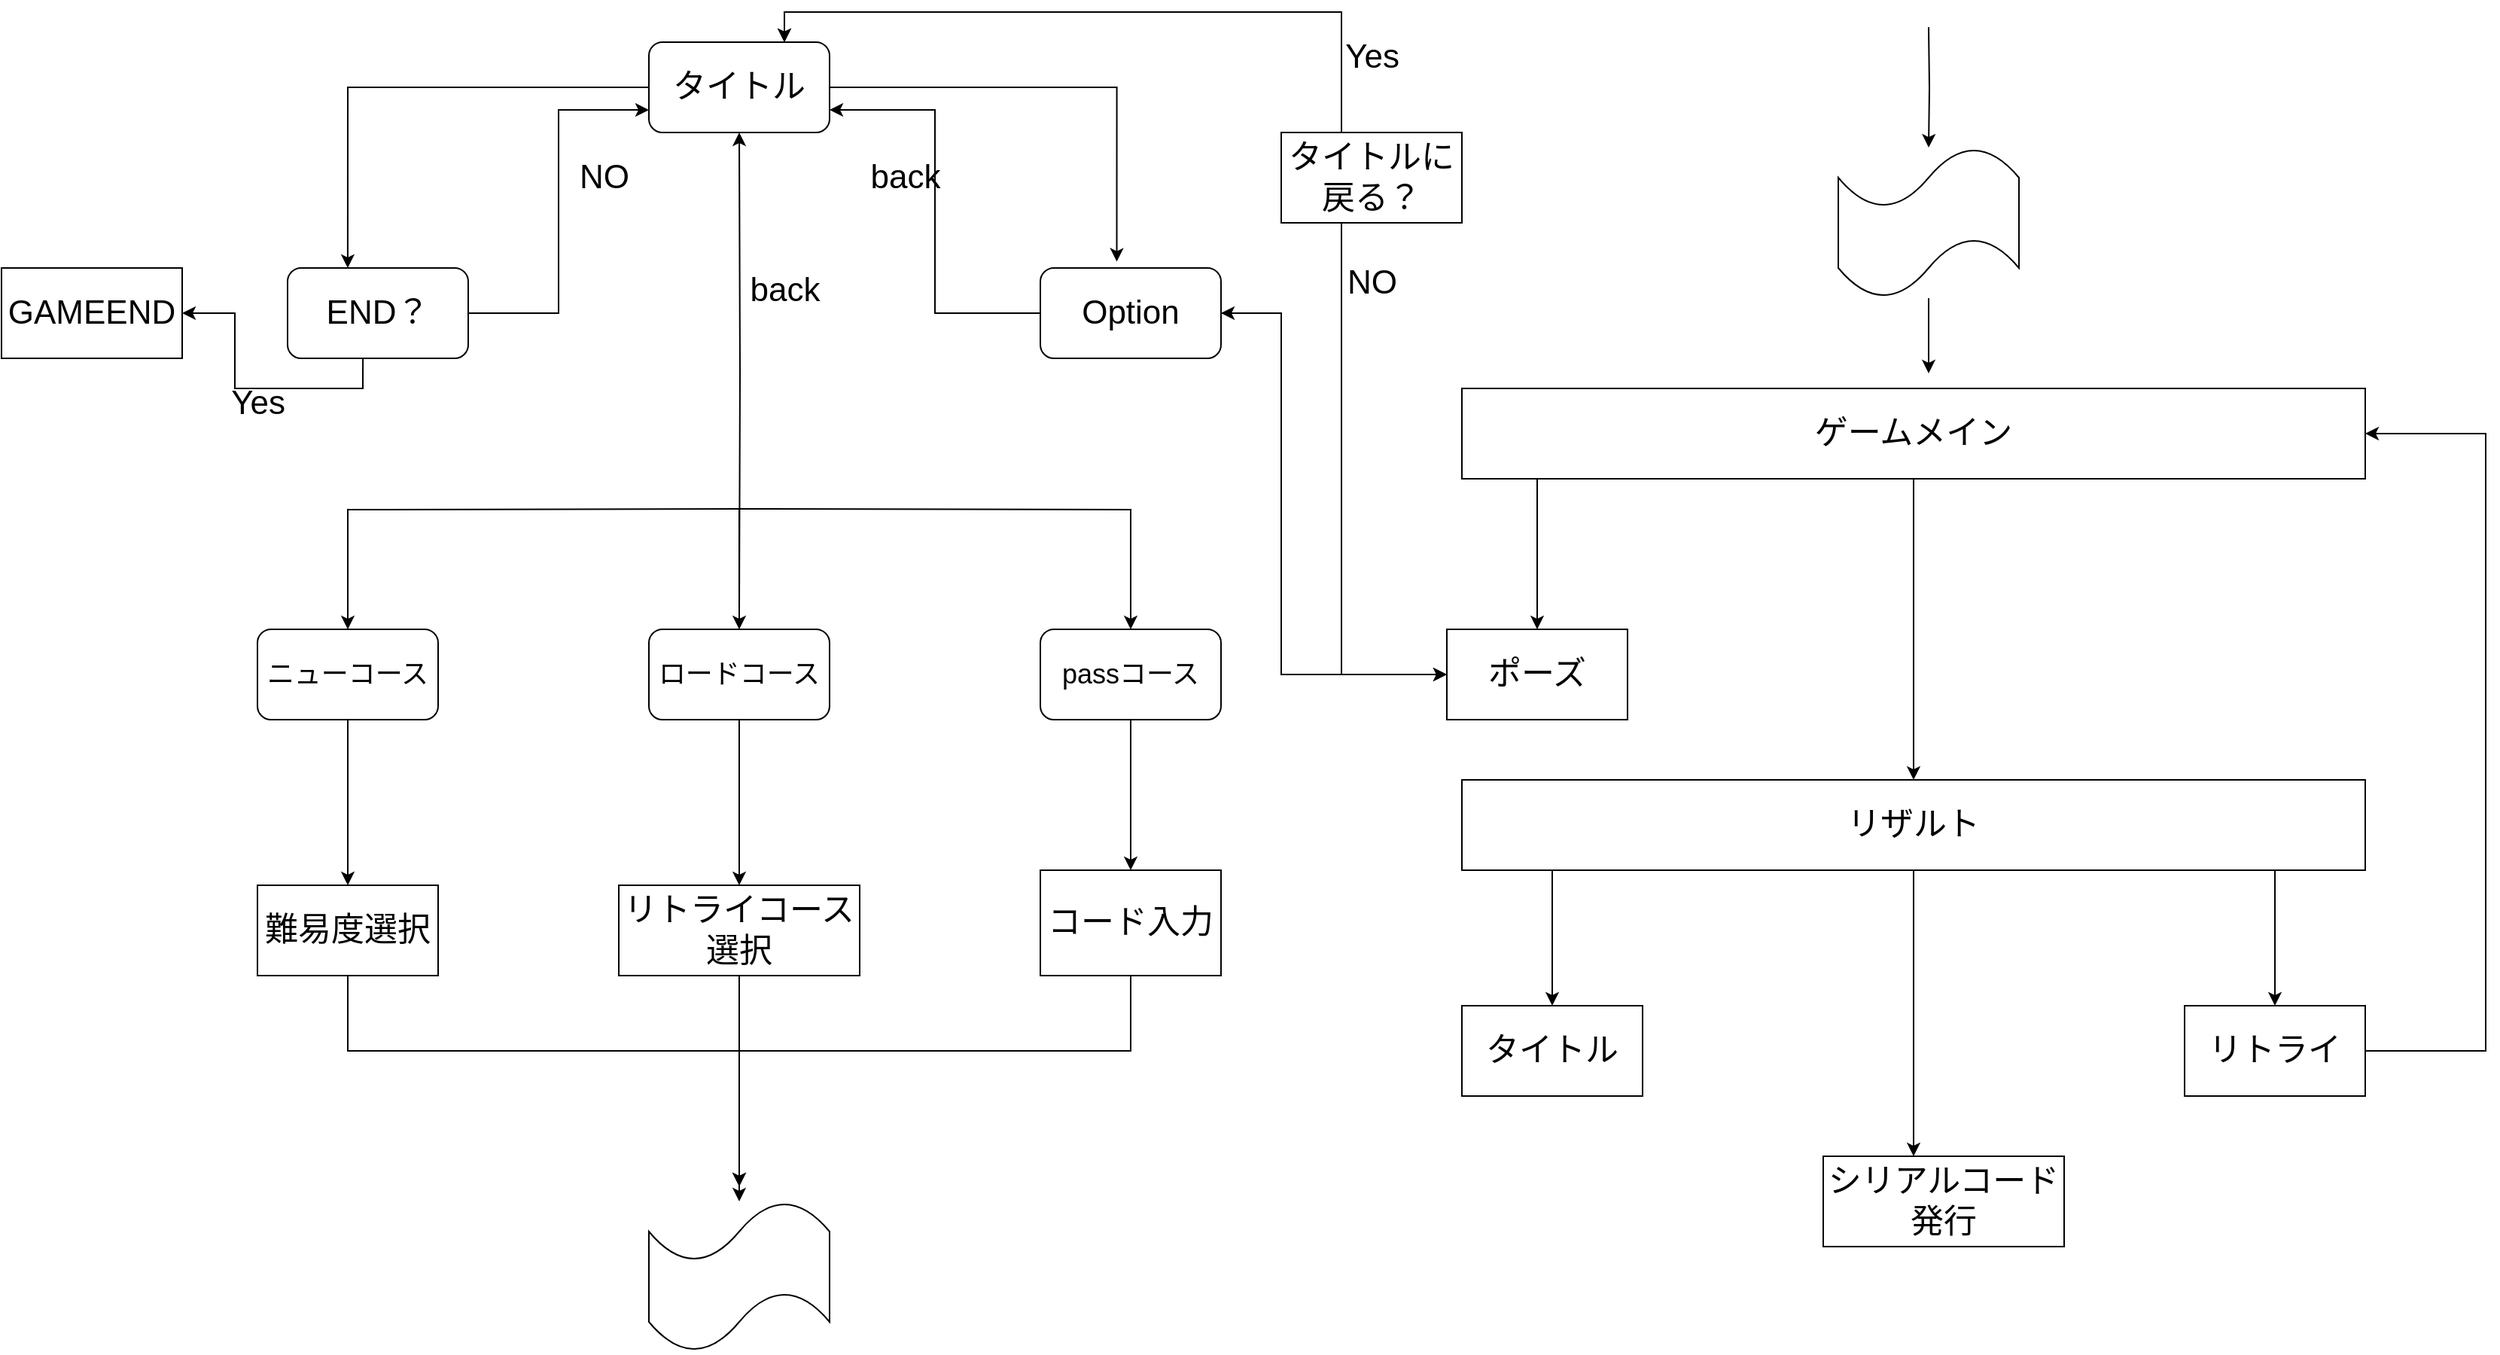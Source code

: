 <mxfile version="13.6.0" type="github"><diagram id="jHv_vWmr7AsyQHsrVbq3" name="Page-1"><mxGraphModel dx="2903" dy="1160" grid="1" gridSize="10" guides="1" tooltips="1" connect="1" arrows="1" fold="1" page="1" pageScale="1" pageWidth="827" pageHeight="1169" math="0" shadow="0"><root><mxCell id="0"/><mxCell id="1" parent="0"/><mxCell id="XDTd-svKOCsBNQl0OQMB-10" style="edgeStyle=orthogonalEdgeStyle;rounded=0;orthogonalLoop=1;jettySize=auto;html=1;entryX=0.423;entryY=-0.07;entryDx=0;entryDy=0;entryPerimeter=0;fontFamily=Helvetica;fontSize=22;" edge="1" parent="1" source="XDTd-svKOCsBNQl0OQMB-1" target="XDTd-svKOCsBNQl0OQMB-5"><mxGeometry relative="1" as="geometry"/></mxCell><mxCell id="XDTd-svKOCsBNQl0OQMB-11" style="edgeStyle=orthogonalEdgeStyle;rounded=0;orthogonalLoop=1;jettySize=auto;html=1;entryX=0.333;entryY=0;entryDx=0;entryDy=0;entryPerimeter=0;fontFamily=Helvetica;fontSize=22;" edge="1" parent="1" source="XDTd-svKOCsBNQl0OQMB-1" target="XDTd-svKOCsBNQl0OQMB-6"><mxGeometry relative="1" as="geometry"/></mxCell><mxCell id="XDTd-svKOCsBNQl0OQMB-24" style="edgeStyle=orthogonalEdgeStyle;rounded=0;orthogonalLoop=1;jettySize=auto;html=1;fontFamily=Helvetica;fontSize=22;" edge="1" parent="1" target="XDTd-svKOCsBNQl0OQMB-1"><mxGeometry relative="1" as="geometry"><mxPoint x="400" y="410" as="sourcePoint"/></mxGeometry></mxCell><mxCell id="XDTd-svKOCsBNQl0OQMB-1" value="タイトル" style="rounded=1;whiteSpace=wrap;html=1;fontFamily=Helvetica;fontSize=22;" vertex="1" parent="1"><mxGeometry x="340" y="30" width="120" height="60" as="geometry"/></mxCell><mxCell id="XDTd-svKOCsBNQl0OQMB-17" style="edgeStyle=orthogonalEdgeStyle;rounded=0;orthogonalLoop=1;jettySize=auto;html=1;fontFamily=Helvetica;fontSize=22;" edge="1" parent="1" target="XDTd-svKOCsBNQl0OQMB-8"><mxGeometry relative="1" as="geometry"><mxPoint x="400" y="340" as="sourcePoint"/></mxGeometry></mxCell><mxCell id="XDTd-svKOCsBNQl0OQMB-18" style="edgeStyle=orthogonalEdgeStyle;rounded=0;orthogonalLoop=1;jettySize=auto;html=1;fontFamily=Helvetica;fontSize=22;" edge="1" parent="1" target="XDTd-svKOCsBNQl0OQMB-7"><mxGeometry relative="1" as="geometry"><mxPoint x="400" y="340" as="sourcePoint"/><Array as="points"><mxPoint x="400" y="390"/><mxPoint x="400" y="390"/></Array></mxGeometry></mxCell><mxCell id="XDTd-svKOCsBNQl0OQMB-19" style="edgeStyle=orthogonalEdgeStyle;rounded=0;orthogonalLoop=1;jettySize=auto;html=1;fontFamily=Helvetica;fontSize=22;" edge="1" parent="1" target="XDTd-svKOCsBNQl0OQMB-4"><mxGeometry relative="1" as="geometry"><mxPoint x="400" y="340" as="sourcePoint"/></mxGeometry></mxCell><mxCell id="XDTd-svKOCsBNQl0OQMB-37" style="edgeStyle=orthogonalEdgeStyle;rounded=0;orthogonalLoop=1;jettySize=auto;html=1;fontFamily=Helvetica;fontSize=22;" edge="1" parent="1" source="XDTd-svKOCsBNQl0OQMB-4" target="XDTd-svKOCsBNQl0OQMB-35"><mxGeometry relative="1" as="geometry"/></mxCell><mxCell id="XDTd-svKOCsBNQl0OQMB-4" value="&lt;font style=&quot;font-size: 18px&quot;&gt;passコース&lt;/font&gt;" style="rounded=1;whiteSpace=wrap;html=1;" vertex="1" parent="1"><mxGeometry x="600" y="420" width="120" height="60" as="geometry"/></mxCell><mxCell id="XDTd-svKOCsBNQl0OQMB-14" style="edgeStyle=orthogonalEdgeStyle;rounded=0;orthogonalLoop=1;jettySize=auto;html=1;entryX=1;entryY=0.75;entryDx=0;entryDy=0;fontFamily=Helvetica;fontSize=22;" edge="1" parent="1" source="XDTd-svKOCsBNQl0OQMB-5" target="XDTd-svKOCsBNQl0OQMB-1"><mxGeometry relative="1" as="geometry"/></mxCell><mxCell id="XDTd-svKOCsBNQl0OQMB-53" style="edgeStyle=orthogonalEdgeStyle;rounded=0;orthogonalLoop=1;jettySize=auto;html=1;fontFamily=Helvetica;fontSize=22;" edge="1" parent="1" source="XDTd-svKOCsBNQl0OQMB-5" target="XDTd-svKOCsBNQl0OQMB-50"><mxGeometry relative="1" as="geometry"><Array as="points"><mxPoint x="760" y="210"/><mxPoint x="760" y="450"/></Array></mxGeometry></mxCell><mxCell id="XDTd-svKOCsBNQl0OQMB-5" value="&lt;font style=&quot;font-size: 22px&quot;&gt;Option&lt;/font&gt;" style="rounded=1;whiteSpace=wrap;html=1;" vertex="1" parent="1"><mxGeometry x="600" y="180" width="120" height="60" as="geometry"/></mxCell><mxCell id="XDTd-svKOCsBNQl0OQMB-16" style="edgeStyle=orthogonalEdgeStyle;rounded=0;orthogonalLoop=1;jettySize=auto;html=1;entryX=0;entryY=0.75;entryDx=0;entryDy=0;fontFamily=Helvetica;fontSize=22;" edge="1" parent="1" source="XDTd-svKOCsBNQl0OQMB-6" target="XDTd-svKOCsBNQl0OQMB-1"><mxGeometry relative="1" as="geometry"/></mxCell><mxCell id="XDTd-svKOCsBNQl0OQMB-63" style="edgeStyle=orthogonalEdgeStyle;rounded=0;orthogonalLoop=1;jettySize=auto;html=1;fontFamily=Helvetica;fontSize=22;entryX=1;entryY=0.5;entryDx=0;entryDy=0;exitX=0.417;exitY=1;exitDx=0;exitDy=0;exitPerimeter=0;" edge="1" parent="1" source="XDTd-svKOCsBNQl0OQMB-6" target="XDTd-svKOCsBNQl0OQMB-64"><mxGeometry relative="1" as="geometry"><mxPoint x="60" y="270" as="targetPoint"/></mxGeometry></mxCell><mxCell id="XDTd-svKOCsBNQl0OQMB-6" value="&lt;font style=&quot;font-size: 22px&quot;&gt;END？&lt;/font&gt;" style="rounded=1;whiteSpace=wrap;html=1;" vertex="1" parent="1"><mxGeometry x="100" y="180" width="120" height="60" as="geometry"/></mxCell><mxCell id="XDTd-svKOCsBNQl0OQMB-36" style="edgeStyle=orthogonalEdgeStyle;rounded=0;orthogonalLoop=1;jettySize=auto;html=1;fontFamily=Helvetica;fontSize=22;" edge="1" parent="1" source="XDTd-svKOCsBNQl0OQMB-7" target="XDTd-svKOCsBNQl0OQMB-34"><mxGeometry relative="1" as="geometry"/></mxCell><mxCell id="XDTd-svKOCsBNQl0OQMB-7" value="&lt;font style=&quot;font-size: 18px&quot;&gt;ロードコース&lt;/font&gt;" style="rounded=1;whiteSpace=wrap;html=1;" vertex="1" parent="1"><mxGeometry x="340" y="420" width="120" height="60" as="geometry"/></mxCell><mxCell id="XDTd-svKOCsBNQl0OQMB-29" style="edgeStyle=orthogonalEdgeStyle;rounded=0;orthogonalLoop=1;jettySize=auto;html=1;fontFamily=Helvetica;fontSize=22;" edge="1" parent="1" source="XDTd-svKOCsBNQl0OQMB-8" target="XDTd-svKOCsBNQl0OQMB-33"><mxGeometry relative="1" as="geometry"><mxPoint x="140" y="550" as="targetPoint"/></mxGeometry></mxCell><mxCell id="XDTd-svKOCsBNQl0OQMB-8" value="&lt;font style=&quot;font-size: 18px&quot;&gt;ニューコース&lt;/font&gt;" style="rounded=1;whiteSpace=wrap;html=1;" vertex="1" parent="1"><mxGeometry x="80" y="420" width="120" height="60" as="geometry"/></mxCell><mxCell id="XDTd-svKOCsBNQl0OQMB-21" value="back" style="text;html=1;align=center;verticalAlign=middle;resizable=0;points=[];autosize=1;fontSize=22;fontFamily=Helvetica;" vertex="1" parent="1"><mxGeometry x="480" y="105" width="60" height="30" as="geometry"/></mxCell><mxCell id="XDTd-svKOCsBNQl0OQMB-22" value="NO" style="text;html=1;align=center;verticalAlign=middle;resizable=0;points=[];autosize=1;fontSize=22;fontFamily=Helvetica;" vertex="1" parent="1"><mxGeometry x="285" y="105" width="50" height="30" as="geometry"/></mxCell><mxCell id="XDTd-svKOCsBNQl0OQMB-26" value="back" style="text;html=1;align=center;verticalAlign=middle;resizable=0;points=[];autosize=1;fontSize=22;fontFamily=Helvetica;" vertex="1" parent="1"><mxGeometry x="400" y="180" width="60" height="30" as="geometry"/></mxCell><mxCell id="XDTd-svKOCsBNQl0OQMB-41" style="edgeStyle=orthogonalEdgeStyle;rounded=0;orthogonalLoop=1;jettySize=auto;html=1;fontFamily=Helvetica;fontSize=22;" edge="1" parent="1" source="XDTd-svKOCsBNQl0OQMB-33"><mxGeometry relative="1" as="geometry"><mxPoint x="400" y="790.0" as="targetPoint"/><Array as="points"><mxPoint x="140" y="700"/><mxPoint x="400" y="700"/></Array></mxGeometry></mxCell><mxCell id="XDTd-svKOCsBNQl0OQMB-33" value="難易度選択" style="rounded=0;whiteSpace=wrap;html=1;fontFamily=Helvetica;fontSize=22;" vertex="1" parent="1"><mxGeometry x="80" y="590" width="120" height="60" as="geometry"/></mxCell><mxCell id="XDTd-svKOCsBNQl0OQMB-40" style="edgeStyle=orthogonalEdgeStyle;rounded=0;orthogonalLoop=1;jettySize=auto;html=1;entryX=0.5;entryY=0;entryDx=0;entryDy=0;fontFamily=Helvetica;fontSize=22;" edge="1" parent="1" source="XDTd-svKOCsBNQl0OQMB-34"><mxGeometry relative="1" as="geometry"><mxPoint x="400" y="790.0" as="targetPoint"/></mxGeometry></mxCell><mxCell id="XDTd-svKOCsBNQl0OQMB-34" value="リトライコース選択" style="rounded=0;whiteSpace=wrap;html=1;fontFamily=Helvetica;fontSize=22;" vertex="1" parent="1"><mxGeometry x="320" y="590" width="160" height="60" as="geometry"/></mxCell><mxCell id="XDTd-svKOCsBNQl0OQMB-39" style="edgeStyle=orthogonalEdgeStyle;rounded=0;orthogonalLoop=1;jettySize=auto;html=1;fontFamily=Helvetica;fontSize=22;" edge="1" parent="1" source="XDTd-svKOCsBNQl0OQMB-35" target="XDTd-svKOCsBNQl0OQMB-43"><mxGeometry relative="1" as="geometry"><mxPoint x="400" y="790.0" as="targetPoint"/><Array as="points"><mxPoint x="660" y="700"/><mxPoint x="400" y="700"/></Array></mxGeometry></mxCell><mxCell id="XDTd-svKOCsBNQl0OQMB-35" value="コード入力" style="rounded=0;whiteSpace=wrap;html=1;fontFamily=Helvetica;fontSize=22;" vertex="1" parent="1"><mxGeometry x="600" y="580" width="120" height="70" as="geometry"/></mxCell><mxCell id="XDTd-svKOCsBNQl0OQMB-43" value="" style="shape=tape;whiteSpace=wrap;html=1;fontFamily=Helvetica;fontSize=22;" vertex="1" parent="1"><mxGeometry x="340" y="800" width="120" height="100" as="geometry"/></mxCell><mxCell id="XDTd-svKOCsBNQl0OQMB-46" style="edgeStyle=orthogonalEdgeStyle;rounded=0;orthogonalLoop=1;jettySize=auto;html=1;fontFamily=Helvetica;fontSize=22;" edge="1" parent="1" target="XDTd-svKOCsBNQl0OQMB-45"><mxGeometry relative="1" as="geometry"><mxPoint x="1190" y="20.0" as="sourcePoint"/></mxGeometry></mxCell><mxCell id="XDTd-svKOCsBNQl0OQMB-71" style="edgeStyle=orthogonalEdgeStyle;rounded=0;orthogonalLoop=1;jettySize=auto;html=1;fontFamily=Helvetica;fontSize=22;" edge="1" parent="1" source="XDTd-svKOCsBNQl0OQMB-45"><mxGeometry relative="1" as="geometry"><mxPoint x="1190" y="250" as="targetPoint"/></mxGeometry></mxCell><mxCell id="XDTd-svKOCsBNQl0OQMB-45" value="" style="shape=tape;whiteSpace=wrap;html=1;fontFamily=Helvetica;fontSize=22;" vertex="1" parent="1"><mxGeometry x="1130" y="100" width="120" height="100" as="geometry"/></mxCell><mxCell id="XDTd-svKOCsBNQl0OQMB-52" style="edgeStyle=orthogonalEdgeStyle;rounded=0;orthogonalLoop=1;jettySize=auto;html=1;entryX=0.5;entryY=0;entryDx=0;entryDy=0;fontFamily=Helvetica;fontSize=22;" edge="1" parent="1" source="XDTd-svKOCsBNQl0OQMB-48" target="XDTd-svKOCsBNQl0OQMB-50"><mxGeometry relative="1" as="geometry"><Array as="points"><mxPoint x="930" y="370"/><mxPoint x="930" y="370"/></Array></mxGeometry></mxCell><mxCell id="XDTd-svKOCsBNQl0OQMB-68" style="edgeStyle=orthogonalEdgeStyle;rounded=0;orthogonalLoop=1;jettySize=auto;html=1;entryX=0.5;entryY=0;entryDx=0;entryDy=0;fontFamily=Helvetica;fontSize=22;" edge="1" parent="1" source="XDTd-svKOCsBNQl0OQMB-48" target="XDTd-svKOCsBNQl0OQMB-66"><mxGeometry relative="1" as="geometry"/></mxCell><mxCell id="XDTd-svKOCsBNQl0OQMB-48" value="ゲームメイン" style="rounded=0;whiteSpace=wrap;html=1;fontFamily=Helvetica;fontSize=22;" vertex="1" parent="1"><mxGeometry x="880" y="260" width="600" height="60" as="geometry"/></mxCell><mxCell id="XDTd-svKOCsBNQl0OQMB-56" style="edgeStyle=orthogonalEdgeStyle;rounded=0;orthogonalLoop=1;jettySize=auto;html=1;entryX=0.75;entryY=0;entryDx=0;entryDy=0;fontFamily=Helvetica;fontSize=22;" edge="1" parent="1" source="XDTd-svKOCsBNQl0OQMB-50" target="XDTd-svKOCsBNQl0OQMB-1"><mxGeometry relative="1" as="geometry"><Array as="points"><mxPoint x="800" y="450"/><mxPoint x="800" y="10"/><mxPoint x="430" y="10"/></Array></mxGeometry></mxCell><mxCell id="XDTd-svKOCsBNQl0OQMB-50" value="ポーズ" style="rounded=0;whiteSpace=wrap;html=1;fontFamily=Helvetica;fontSize=22;" vertex="1" parent="1"><mxGeometry x="870" y="420" width="120" height="60" as="geometry"/></mxCell><mxCell id="XDTd-svKOCsBNQl0OQMB-54" style="edgeStyle=orthogonalEdgeStyle;rounded=0;orthogonalLoop=1;jettySize=auto;html=1;fontFamily=Helvetica;fontSize=22;" edge="1" parent="1"><mxGeometry relative="1" as="geometry"><mxPoint x="870" y="450.0" as="sourcePoint"/><mxPoint x="720" y="210.0" as="targetPoint"/><Array as="points"><mxPoint x="760" y="450"/><mxPoint x="760" y="210"/></Array></mxGeometry></mxCell><mxCell id="XDTd-svKOCsBNQl0OQMB-57" style="edgeStyle=orthogonalEdgeStyle;rounded=0;orthogonalLoop=1;jettySize=auto;html=1;entryX=0.75;entryY=0;entryDx=0;entryDy=0;fontFamily=Helvetica;fontSize=22;" edge="1" parent="1"><mxGeometry relative="1" as="geometry"><mxPoint x="870" y="450.0" as="sourcePoint"/><mxPoint x="430" y="30.0" as="targetPoint"/><Array as="points"><mxPoint x="800" y="450"/><mxPoint x="800" y="10"/><mxPoint x="430" y="10"/></Array></mxGeometry></mxCell><mxCell id="XDTd-svKOCsBNQl0OQMB-58" style="edgeStyle=orthogonalEdgeStyle;rounded=0;orthogonalLoop=1;jettySize=auto;html=1;entryX=0.75;entryY=0;entryDx=0;entryDy=0;fontFamily=Helvetica;fontSize=22;" edge="1" parent="1"><mxGeometry relative="1" as="geometry"><mxPoint x="430" y="29.97" as="sourcePoint"/><mxPoint x="870" y="449.97" as="targetPoint"/><Array as="points"><mxPoint x="430" y="9.97"/><mxPoint x="800" y="9.97"/><mxPoint x="800" y="449.97"/></Array></mxGeometry></mxCell><mxCell id="XDTd-svKOCsBNQl0OQMB-60" value="タイトルに戻る？" style="rounded=0;whiteSpace=wrap;html=1;fontFamily=Helvetica;fontSize=22;" vertex="1" parent="1"><mxGeometry x="760" y="90" width="120" height="60" as="geometry"/></mxCell><mxCell id="XDTd-svKOCsBNQl0OQMB-61" value="Yes" style="text;html=1;align=center;verticalAlign=middle;resizable=0;points=[];autosize=1;fontSize=22;fontFamily=Helvetica;" vertex="1" parent="1"><mxGeometry x="795" y="25" width="50" height="30" as="geometry"/></mxCell><mxCell id="XDTd-svKOCsBNQl0OQMB-62" value="NO" style="text;html=1;align=center;verticalAlign=middle;resizable=0;points=[];autosize=1;fontSize=22;fontFamily=Helvetica;" vertex="1" parent="1"><mxGeometry x="795" y="175" width="50" height="30" as="geometry"/></mxCell><mxCell id="XDTd-svKOCsBNQl0OQMB-64" value="GAMEEND" style="rounded=0;whiteSpace=wrap;html=1;fontFamily=Helvetica;fontSize=22;" vertex="1" parent="1"><mxGeometry x="-90" y="180" width="120" height="60" as="geometry"/></mxCell><mxCell id="XDTd-svKOCsBNQl0OQMB-65" value="Yes" style="text;html=1;align=center;verticalAlign=middle;resizable=0;points=[];autosize=1;fontSize=22;fontFamily=Helvetica;" vertex="1" parent="1"><mxGeometry x="55" y="255" width="50" height="30" as="geometry"/></mxCell><mxCell id="XDTd-svKOCsBNQl0OQMB-73" style="edgeStyle=orthogonalEdgeStyle;rounded=0;orthogonalLoop=1;jettySize=auto;html=1;fontFamily=Helvetica;fontSize=22;" edge="1" parent="1" source="XDTd-svKOCsBNQl0OQMB-66"><mxGeometry relative="1" as="geometry"><mxPoint x="1180" y="770" as="targetPoint"/></mxGeometry></mxCell><mxCell id="XDTd-svKOCsBNQl0OQMB-78" style="edgeStyle=orthogonalEdgeStyle;rounded=0;orthogonalLoop=1;jettySize=auto;html=1;fontFamily=Helvetica;fontSize=22;" edge="1" parent="1" source="XDTd-svKOCsBNQl0OQMB-66" target="XDTd-svKOCsBNQl0OQMB-67"><mxGeometry relative="1" as="geometry"><Array as="points"><mxPoint x="1420" y="610"/><mxPoint x="1420" y="610"/></Array></mxGeometry></mxCell><mxCell id="XDTd-svKOCsBNQl0OQMB-66" value="リザルト" style="rounded=0;whiteSpace=wrap;html=1;fontFamily=Helvetica;fontSize=22;" vertex="1" parent="1"><mxGeometry x="880" y="520" width="600" height="60" as="geometry"/></mxCell><mxCell id="XDTd-svKOCsBNQl0OQMB-72" style="edgeStyle=orthogonalEdgeStyle;rounded=0;orthogonalLoop=1;jettySize=auto;html=1;fontFamily=Helvetica;fontSize=22;" edge="1" parent="1" source="XDTd-svKOCsBNQl0OQMB-67" target="XDTd-svKOCsBNQl0OQMB-48"><mxGeometry relative="1" as="geometry"><Array as="points"><mxPoint x="1560" y="700"/><mxPoint x="1560" y="290"/></Array></mxGeometry></mxCell><mxCell id="XDTd-svKOCsBNQl0OQMB-67" value="リトライ" style="rounded=0;whiteSpace=wrap;html=1;fontFamily=Helvetica;fontSize=22;" vertex="1" parent="1"><mxGeometry x="1360" y="670" width="120" height="60" as="geometry"/></mxCell><mxCell id="XDTd-svKOCsBNQl0OQMB-77" style="edgeStyle=orthogonalEdgeStyle;rounded=0;orthogonalLoop=1;jettySize=auto;html=1;fontFamily=Helvetica;fontSize=22;" edge="1" parent="1" source="XDTd-svKOCsBNQl0OQMB-66" target="XDTd-svKOCsBNQl0OQMB-69"><mxGeometry relative="1" as="geometry"><Array as="points"><mxPoint x="940" y="600"/><mxPoint x="940" y="600"/></Array></mxGeometry></mxCell><mxCell id="XDTd-svKOCsBNQl0OQMB-69" value="タイトル" style="rounded=0;whiteSpace=wrap;html=1;fontFamily=Helvetica;fontSize=22;" vertex="1" parent="1"><mxGeometry x="880" y="670" width="120" height="60" as="geometry"/></mxCell><mxCell id="XDTd-svKOCsBNQl0OQMB-74" value="シリアルコード発行" style="rounded=0;whiteSpace=wrap;html=1;fontFamily=Helvetica;fontSize=22;" vertex="1" parent="1"><mxGeometry x="1120" y="770" width="160" height="60" as="geometry"/></mxCell></root></mxGraphModel></diagram></mxfile>